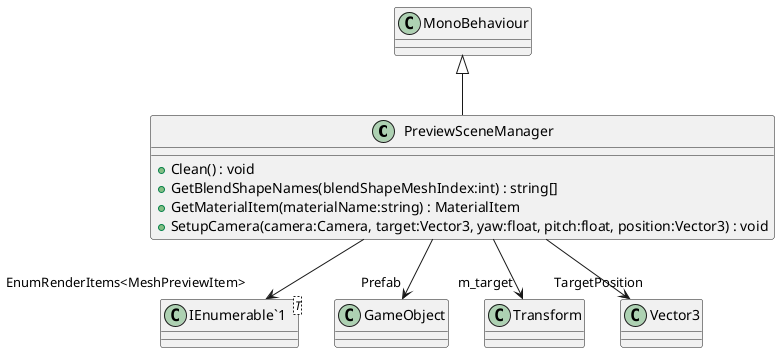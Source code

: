@startuml
class PreviewSceneManager {
    + Clean() : void
    + GetBlendShapeNames(blendShapeMeshIndex:int) : string[]
    + GetMaterialItem(materialName:string) : MaterialItem
    + SetupCamera(camera:Camera, target:Vector3, yaw:float, pitch:float, position:Vector3) : void
}
class "IEnumerable`1"<T> {
}
MonoBehaviour <|-- PreviewSceneManager
PreviewSceneManager --> "Prefab" GameObject
PreviewSceneManager --> "EnumRenderItems<MeshPreviewItem>" "IEnumerable`1"
PreviewSceneManager --> "m_target" Transform
PreviewSceneManager --> "TargetPosition" Vector3
@enduml

